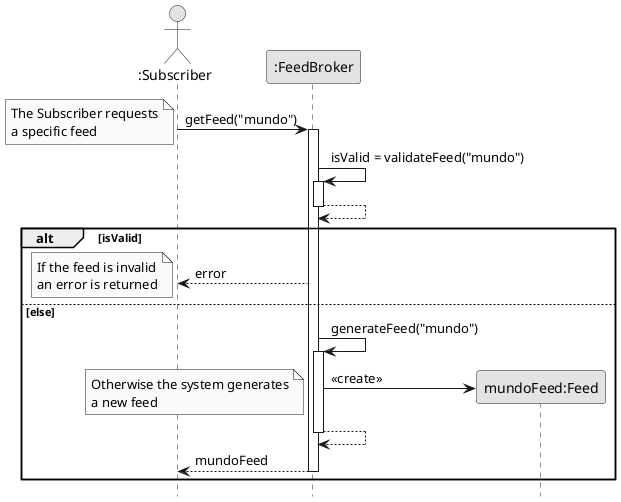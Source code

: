 @startuml

skinparam monochrome true

actor ":Subscriber" as subscriber
participant ":FeedBroker" as broker
participant "mundoFeed:Feed" as mundoFeed

subscriber -> broker: getFeed("mundo")
activate broker

note left
    The Subscriber requests
    a specific feed
end note

broker -> broker: isValid = validateFeed("mundo")
activate broker
broker --> broker
deactivate broker

alt isValid

    broker --> subscriber: error

note left
    If the feed is invalid
    an error is returned
end note

else else

    broker -> broker: generateFeed("mundo")
    activate broker

    create mundoFeed
    broker -> mundoFeed: <<create>>

    note left
        Otherwise the system generates
        a new feed
    end note

    broker --> broker
    deactivate broker

    broker --> subscriber: mundoFeed
    deactivate broker

end

hide footbox

@enduml

